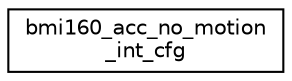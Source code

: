 digraph "Graphical Class Hierarchy"
{
  edge [fontname="Helvetica",fontsize="10",labelfontname="Helvetica",labelfontsize="10"];
  node [fontname="Helvetica",fontsize="10",shape=record];
  rankdir="LR";
  Node1 [label="bmi160_acc_no_motion\l_int_cfg",height=0.2,width=0.4,color="black", fillcolor="white", style="filled",URL="$structbmi160__acc__no__motion__int__cfg.html"];
}
